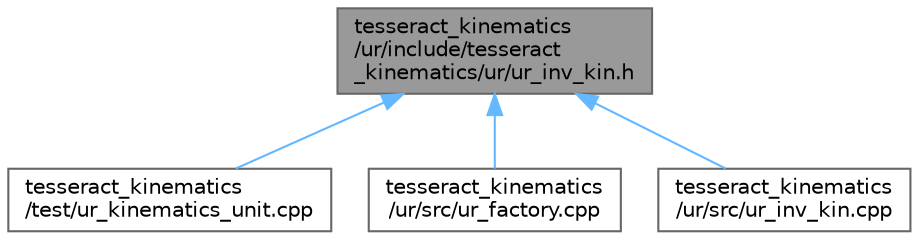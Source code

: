 digraph "tesseract_kinematics/ur/include/tesseract_kinematics/ur/ur_inv_kin.h"
{
 // LATEX_PDF_SIZE
  bgcolor="transparent";
  edge [fontname=Helvetica,fontsize=10,labelfontname=Helvetica,labelfontsize=10];
  node [fontname=Helvetica,fontsize=10,shape=box,height=0.2,width=0.4];
  Node1 [label="tesseract_kinematics\l/ur/include/tesseract\l_kinematics/ur/ur_inv_kin.h",height=0.2,width=0.4,color="gray40", fillcolor="grey60", style="filled", fontcolor="black",tooltip=" "];
  Node1 -> Node2 [dir="back",color="steelblue1",style="solid"];
  Node2 [label="tesseract_kinematics\l/test/ur_kinematics_unit.cpp",height=0.2,width=0.4,color="grey40", fillcolor="white", style="filled",URL="$d3/d31/ur__kinematics__unit_8cpp.html",tooltip=" "];
  Node1 -> Node3 [dir="back",color="steelblue1",style="solid"];
  Node3 [label="tesseract_kinematics\l/ur/src/ur_factory.cpp",height=0.2,width=0.4,color="grey40", fillcolor="white", style="filled",URL="$d7/d79/ur__factory_8cpp.html",tooltip="Tesseract UR Inverse kinematics Factory."];
  Node1 -> Node4 [dir="back",color="steelblue1",style="solid"];
  Node4 [label="tesseract_kinematics\l/ur/src/ur_inv_kin.cpp",height=0.2,width=0.4,color="grey40", fillcolor="white", style="filled",URL="$df/d27/ur__inv__kin_8cpp.html",tooltip=" "];
}
